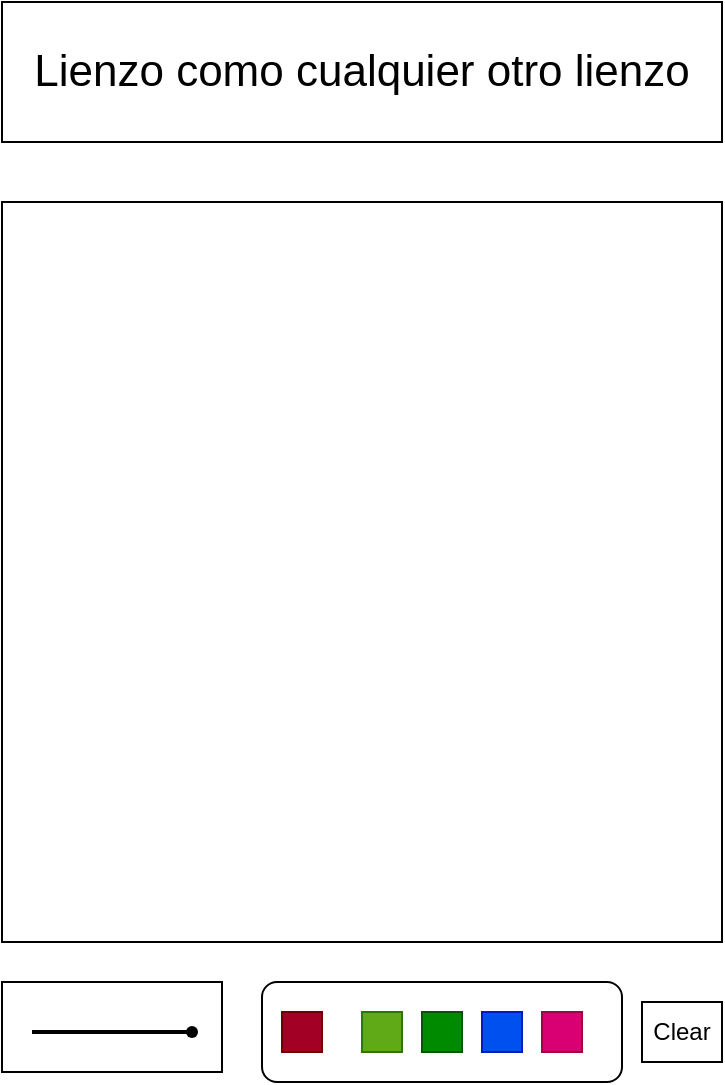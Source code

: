 <mxfile>
    <diagram id="kEZsNk2BkMJlAQvK9qXx" name="Página-1">
        <mxGraphModel dx="755" dy="562" grid="1" gridSize="10" guides="1" tooltips="1" connect="1" arrows="1" fold="1" page="1" pageScale="1" pageWidth="827" pageHeight="1169" math="0" shadow="0">
            <root>
                <mxCell id="0"/>
                <mxCell id="1" parent="0"/>
                <mxCell id="yA_k6KmEbLf7JsmwDN1Y-4" value="" style="rounded=0;whiteSpace=wrap;html=1;" parent="1" vertex="1">
                    <mxGeometry x="150" y="330" width="360" height="370" as="geometry"/>
                </mxCell>
                <mxCell id="yA_k6KmEbLf7JsmwDN1Y-5" value="Lienzo como cualquier otro lienzo" style="rounded=0;whiteSpace=wrap;html=1;fontSize=22;fontStyle=0" parent="1" vertex="1">
                    <mxGeometry x="150" y="230" width="360" height="70" as="geometry"/>
                </mxCell>
                <mxCell id="yA_k6KmEbLf7JsmwDN1Y-6" value="" style="rounded=0;whiteSpace=wrap;html=1;fontSize=19;" parent="1" vertex="1">
                    <mxGeometry x="150" y="720" width="110" height="45" as="geometry"/>
                </mxCell>
                <mxCell id="yA_k6KmEbLf7JsmwDN1Y-7" value="" style="shape=waypoint;sketch=0;fillStyle=solid;size=6;pointerEvents=1;points=[];fillColor=none;resizable=0;rotatable=0;perimeter=centerPerimeter;snapToPoint=1;fontSize=19;" parent="1" vertex="1">
                    <mxGeometry x="225" y="725" width="40" height="40" as="geometry"/>
                </mxCell>
                <mxCell id="yA_k6KmEbLf7JsmwDN1Y-8" value="" style="line;strokeWidth=2;html=1;fontSize=19;" parent="1" vertex="1">
                    <mxGeometry x="165" y="740" width="80" height="10" as="geometry"/>
                </mxCell>
                <mxCell id="yA_k6KmEbLf7JsmwDN1Y-11" value="" style="rounded=1;whiteSpace=wrap;html=1;fontSize=19;" parent="1" vertex="1">
                    <mxGeometry x="280" y="720" width="180" height="50" as="geometry"/>
                </mxCell>
                <mxCell id="yA_k6KmEbLf7JsmwDN1Y-25" value="" style="rounded=0;whiteSpace=wrap;html=1;fontSize=19;fillColor=#a20025;strokeColor=#6F0000;fontColor=#ffffff;" parent="1" vertex="1">
                    <mxGeometry x="290" y="735" width="20" height="20" as="geometry"/>
                </mxCell>
                <mxCell id="yA_k6KmEbLf7JsmwDN1Y-26" value="" style="rounded=0;whiteSpace=wrap;html=1;fontSize=19;fillColor=#60a917;fontColor=#ffffff;strokeColor=#2D7600;" parent="1" vertex="1">
                    <mxGeometry x="330" y="735" width="20" height="20" as="geometry"/>
                </mxCell>
                <mxCell id="yA_k6KmEbLf7JsmwDN1Y-27" value="" style="rounded=0;whiteSpace=wrap;html=1;fontSize=19;fillColor=#008a00;fontColor=#ffffff;strokeColor=#005700;" parent="1" vertex="1">
                    <mxGeometry x="360" y="735" width="20" height="20" as="geometry"/>
                </mxCell>
                <mxCell id="yA_k6KmEbLf7JsmwDN1Y-28" value="" style="rounded=0;whiteSpace=wrap;html=1;fontSize=19;fillColor=#0050ef;fontColor=#ffffff;strokeColor=#001DBC;" parent="1" vertex="1">
                    <mxGeometry x="390" y="735" width="20" height="20" as="geometry"/>
                </mxCell>
                <mxCell id="yA_k6KmEbLf7JsmwDN1Y-29" value="" style="rounded=0;whiteSpace=wrap;html=1;fontSize=19;fillColor=#d80073;fontColor=#ffffff;strokeColor=#A50040;" parent="1" vertex="1">
                    <mxGeometry x="420" y="735" width="20" height="20" as="geometry"/>
                </mxCell>
                <mxCell id="2" value="Clear" style="rounded=0;whiteSpace=wrap;html=1;fontSize=12;" vertex="1" parent="1">
                    <mxGeometry x="470" y="730" width="40" height="30" as="geometry"/>
                </mxCell>
            </root>
        </mxGraphModel>
    </diagram>
</mxfile>